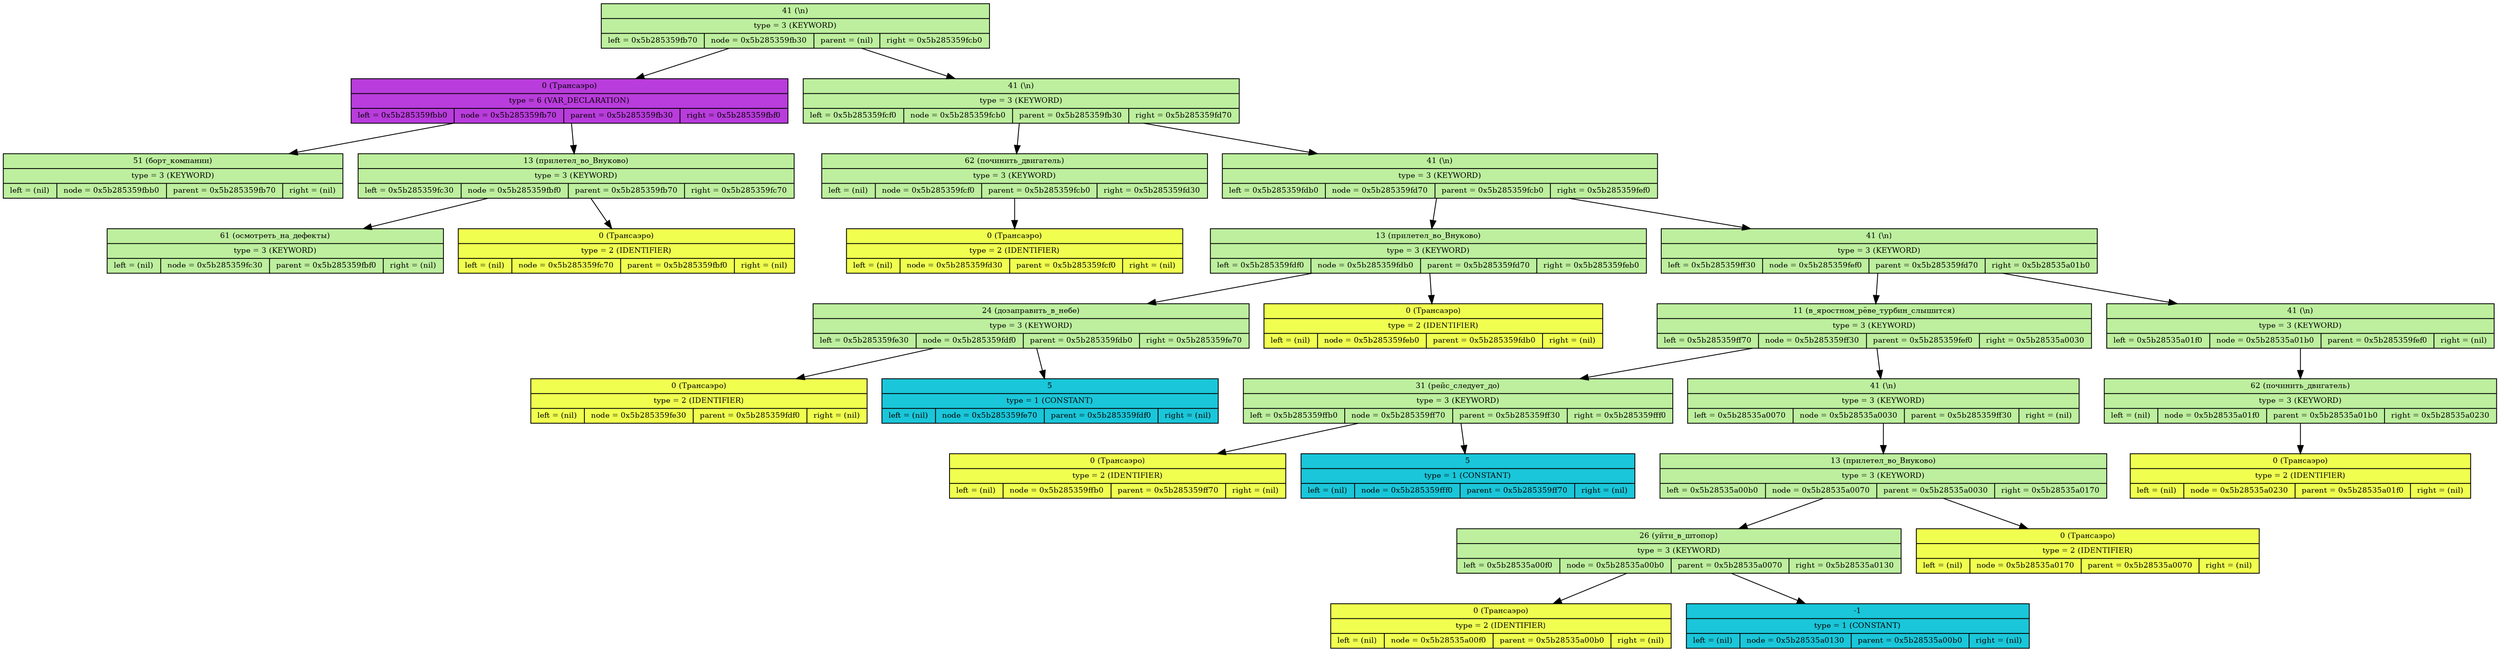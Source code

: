 digraph
{
	node[fontsize=9]

	node_0x5b285359fb30 [shape=record, label = "{41 (\\n)| type = 3 (KEYWORD) | {left = 0x5b285359fb70 | node = 0x5b285359fb30 | parent = (nil) | right = 0x5b285359fcb0}}" style="filled",fillcolor="#BDEF9E"]

	node_0x5b285359fb70 [shape=record, label = "{0 (Трансаэро)| type = 6 (VAR_DECLARATION) | {left = 0x5b285359fbb0 | node = 0x5b285359fb70 | parent = 0x5b285359fb30 | right = 0x5b285359fbf0}}" style="filled",fillcolor="#B93CDC"]

	edge[color="black",fontsize=12]
	node_0x5b285359fb30 -> node_0x5b285359fb70

	node_0x5b285359fbb0 [shape=record, label = "{51 (борт_компании)| type = 3 (KEYWORD) | {left = (nil) | node = 0x5b285359fbb0 | parent = 0x5b285359fb70 | right = (nil)}}" style="filled",fillcolor="#BDEF9E"]

	edge[color="black",fontsize=12]
	node_0x5b285359fb70 -> node_0x5b285359fbb0

	node_0x5b285359fbf0 [shape=record, label = "{13 (прилетел_во_Внуково)| type = 3 (KEYWORD) | {left = 0x5b285359fc30 | node = 0x5b285359fbf0 | parent = 0x5b285359fb70 | right = 0x5b285359fc70}}" style="filled",fillcolor="#BDEF9E"]

	edge[color="black",fontsize=12]
	node_0x5b285359fb70 -> node_0x5b285359fbf0

	node_0x5b285359fc30 [shape=record, label = "{61 (осмотреть_на_дефекты)| type = 3 (KEYWORD) | {left = (nil) | node = 0x5b285359fc30 | parent = 0x5b285359fbf0 | right = (nil)}}" style="filled",fillcolor="#BDEF9E"]

	edge[color="black",fontsize=12]
	node_0x5b285359fbf0 -> node_0x5b285359fc30

	node_0x5b285359fc70 [shape=record, label = "{0 (Трансаэро)| type = 2 (IDENTIFIER) | {left = (nil) | node = 0x5b285359fc70 | parent = 0x5b285359fbf0 | right = (nil)}}" style="filled",fillcolor="#F0FF4F"]

	edge[color="black",fontsize=12]
	node_0x5b285359fbf0 -> node_0x5b285359fc70

	node_0x5b285359fcb0 [shape=record, label = "{41 (\\n)| type = 3 (KEYWORD) | {left = 0x5b285359fcf0 | node = 0x5b285359fcb0 | parent = 0x5b285359fb30 | right = 0x5b285359fd70}}" style="filled",fillcolor="#BDEF9E"]

	edge[color="black",fontsize=12]
	node_0x5b285359fb30 -> node_0x5b285359fcb0

	node_0x5b285359fcf0 [shape=record, label = "{62 (починить_двигатель)| type = 3 (KEYWORD) | {left = (nil) | node = 0x5b285359fcf0 | parent = 0x5b285359fcb0 | right = 0x5b285359fd30}}" style="filled",fillcolor="#BDEF9E"]

	edge[color="black",fontsize=12]
	node_0x5b285359fcb0 -> node_0x5b285359fcf0

	node_0x5b285359fd30 [shape=record, label = "{0 (Трансаэро)| type = 2 (IDENTIFIER) | {left = (nil) | node = 0x5b285359fd30 | parent = 0x5b285359fcf0 | right = (nil)}}" style="filled",fillcolor="#F0FF4F"]

	edge[color="black",fontsize=12]
	node_0x5b285359fcf0 -> node_0x5b285359fd30

	node_0x5b285359fd70 [shape=record, label = "{41 (\\n)| type = 3 (KEYWORD) | {left = 0x5b285359fdb0 | node = 0x5b285359fd70 | parent = 0x5b285359fcb0 | right = 0x5b285359fef0}}" style="filled",fillcolor="#BDEF9E"]

	edge[color="black",fontsize=12]
	node_0x5b285359fcb0 -> node_0x5b285359fd70

	node_0x5b285359fdb0 [shape=record, label = "{13 (прилетел_во_Внуково)| type = 3 (KEYWORD) | {left = 0x5b285359fdf0 | node = 0x5b285359fdb0 | parent = 0x5b285359fd70 | right = 0x5b285359feb0}}" style="filled",fillcolor="#BDEF9E"]

	edge[color="black",fontsize=12]
	node_0x5b285359fd70 -> node_0x5b285359fdb0

	node_0x5b285359fdf0 [shape=record, label = "{24 (дозаправить_в_небе)| type = 3 (KEYWORD) | {left = 0x5b285359fe30 | node = 0x5b285359fdf0 | parent = 0x5b285359fdb0 | right = 0x5b285359fe70}}" style="filled",fillcolor="#BDEF9E"]

	edge[color="black",fontsize=12]
	node_0x5b285359fdb0 -> node_0x5b285359fdf0

	node_0x5b285359fe30 [shape=record, label = "{0 (Трансаэро)| type = 2 (IDENTIFIER) | {left = (nil) | node = 0x5b285359fe30 | parent = 0x5b285359fdf0 | right = (nil)}}" style="filled",fillcolor="#F0FF4F"]

	edge[color="black",fontsize=12]
	node_0x5b285359fdf0 -> node_0x5b285359fe30

	node_0x5b285359fe70 [shape=record, label = "{5| type = 1 (CONSTANT) | {left = (nil) | node = 0x5b285359fe70 | parent = 0x5b285359fdf0 | right = (nil)}}" style="filled",fillcolor="#1AC6D9"]

	edge[color="black",fontsize=12]
	node_0x5b285359fdf0 -> node_0x5b285359fe70

	node_0x5b285359feb0 [shape=record, label = "{0 (Трансаэро)| type = 2 (IDENTIFIER) | {left = (nil) | node = 0x5b285359feb0 | parent = 0x5b285359fdb0 | right = (nil)}}" style="filled",fillcolor="#F0FF4F"]

	edge[color="black",fontsize=12]
	node_0x5b285359fdb0 -> node_0x5b285359feb0

	node_0x5b285359fef0 [shape=record, label = "{41 (\\n)| type = 3 (KEYWORD) | {left = 0x5b285359ff30 | node = 0x5b285359fef0 | parent = 0x5b285359fd70 | right = 0x5b28535a01b0}}" style="filled",fillcolor="#BDEF9E"]

	edge[color="black",fontsize=12]
	node_0x5b285359fd70 -> node_0x5b285359fef0

	node_0x5b285359ff30 [shape=record, label = "{11 (в_яростном_рёве_турбин_слышится)| type = 3 (KEYWORD) | {left = 0x5b285359ff70 | node = 0x5b285359ff30 | parent = 0x5b285359fef0 | right = 0x5b28535a0030}}" style="filled",fillcolor="#BDEF9E"]

	edge[color="black",fontsize=12]
	node_0x5b285359fef0 -> node_0x5b285359ff30

	node_0x5b285359ff70 [shape=record, label = "{31 (рейс_следует_до)| type = 3 (KEYWORD) | {left = 0x5b285359ffb0 | node = 0x5b285359ff70 | parent = 0x5b285359ff30 | right = 0x5b285359fff0}}" style="filled",fillcolor="#BDEF9E"]

	edge[color="black",fontsize=12]
	node_0x5b285359ff30 -> node_0x5b285359ff70

	node_0x5b285359ffb0 [shape=record, label = "{0 (Трансаэро)| type = 2 (IDENTIFIER) | {left = (nil) | node = 0x5b285359ffb0 | parent = 0x5b285359ff70 | right = (nil)}}" style="filled",fillcolor="#F0FF4F"]

	edge[color="black",fontsize=12]
	node_0x5b285359ff70 -> node_0x5b285359ffb0

	node_0x5b285359fff0 [shape=record, label = "{5| type = 1 (CONSTANT) | {left = (nil) | node = 0x5b285359fff0 | parent = 0x5b285359ff70 | right = (nil)}}" style="filled",fillcolor="#1AC6D9"]

	edge[color="black",fontsize=12]
	node_0x5b285359ff70 -> node_0x5b285359fff0

	node_0x5b28535a0030 [shape=record, label = "{41 (\\n)| type = 3 (KEYWORD) | {left = 0x5b28535a0070 | node = 0x5b28535a0030 | parent = 0x5b285359ff30 | right = (nil)}}" style="filled",fillcolor="#BDEF9E"]

	edge[color="black",fontsize=12]
	node_0x5b285359ff30 -> node_0x5b28535a0030

	node_0x5b28535a0070 [shape=record, label = "{13 (прилетел_во_Внуково)| type = 3 (KEYWORD) | {left = 0x5b28535a00b0 | node = 0x5b28535a0070 | parent = 0x5b28535a0030 | right = 0x5b28535a0170}}" style="filled",fillcolor="#BDEF9E"]

	edge[color="black",fontsize=12]
	node_0x5b28535a0030 -> node_0x5b28535a0070

	node_0x5b28535a00b0 [shape=record, label = "{26 (уйти_в_штопор)| type = 3 (KEYWORD) | {left = 0x5b28535a00f0 | node = 0x5b28535a00b0 | parent = 0x5b28535a0070 | right = 0x5b28535a0130}}" style="filled",fillcolor="#BDEF9E"]

	edge[color="black",fontsize=12]
	node_0x5b28535a0070 -> node_0x5b28535a00b0

	node_0x5b28535a00f0 [shape=record, label = "{0 (Трансаэро)| type = 2 (IDENTIFIER) | {left = (nil) | node = 0x5b28535a00f0 | parent = 0x5b28535a00b0 | right = (nil)}}" style="filled",fillcolor="#F0FF4F"]

	edge[color="black",fontsize=12]
	node_0x5b28535a00b0 -> node_0x5b28535a00f0

	node_0x5b28535a0130 [shape=record, label = "{-1| type = 1 (CONSTANT) | {left = (nil) | node = 0x5b28535a0130 | parent = 0x5b28535a00b0 | right = (nil)}}" style="filled",fillcolor="#1AC6D9"]

	edge[color="black",fontsize=12]
	node_0x5b28535a00b0 -> node_0x5b28535a0130

	node_0x5b28535a0170 [shape=record, label = "{0 (Трансаэро)| type = 2 (IDENTIFIER) | {left = (nil) | node = 0x5b28535a0170 | parent = 0x5b28535a0070 | right = (nil)}}" style="filled",fillcolor="#F0FF4F"]

	edge[color="black",fontsize=12]
	node_0x5b28535a0070 -> node_0x5b28535a0170

	node_0x5b28535a01b0 [shape=record, label = "{41 (\\n)| type = 3 (KEYWORD) | {left = 0x5b28535a01f0 | node = 0x5b28535a01b0 | parent = 0x5b285359fef0 | right = (nil)}}" style="filled",fillcolor="#BDEF9E"]

	edge[color="black",fontsize=12]
	node_0x5b285359fef0 -> node_0x5b28535a01b0

	node_0x5b28535a01f0 [shape=record, label = "{62 (починить_двигатель)| type = 3 (KEYWORD) | {left = (nil) | node = 0x5b28535a01f0 | parent = 0x5b28535a01b0 | right = 0x5b28535a0230}}" style="filled",fillcolor="#BDEF9E"]

	edge[color="black",fontsize=12]
	node_0x5b28535a01b0 -> node_0x5b28535a01f0

	node_0x5b28535a0230 [shape=record, label = "{0 (Трансаэро)| type = 2 (IDENTIFIER) | {left = (nil) | node = 0x5b28535a0230 | parent = 0x5b28535a01f0 | right = (nil)}}" style="filled",fillcolor="#F0FF4F"]

	edge[color="black",fontsize=12]
	node_0x5b28535a01f0 -> node_0x5b28535a0230

	}